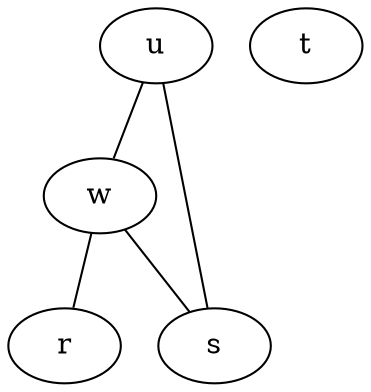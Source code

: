 graph G {
u -- w; /* a comment */
w -- r; /* an edge between w and r */
w -- s;
s -- u;
t; /* a node that doesn’t have any incoming or outgoing edges */
}
